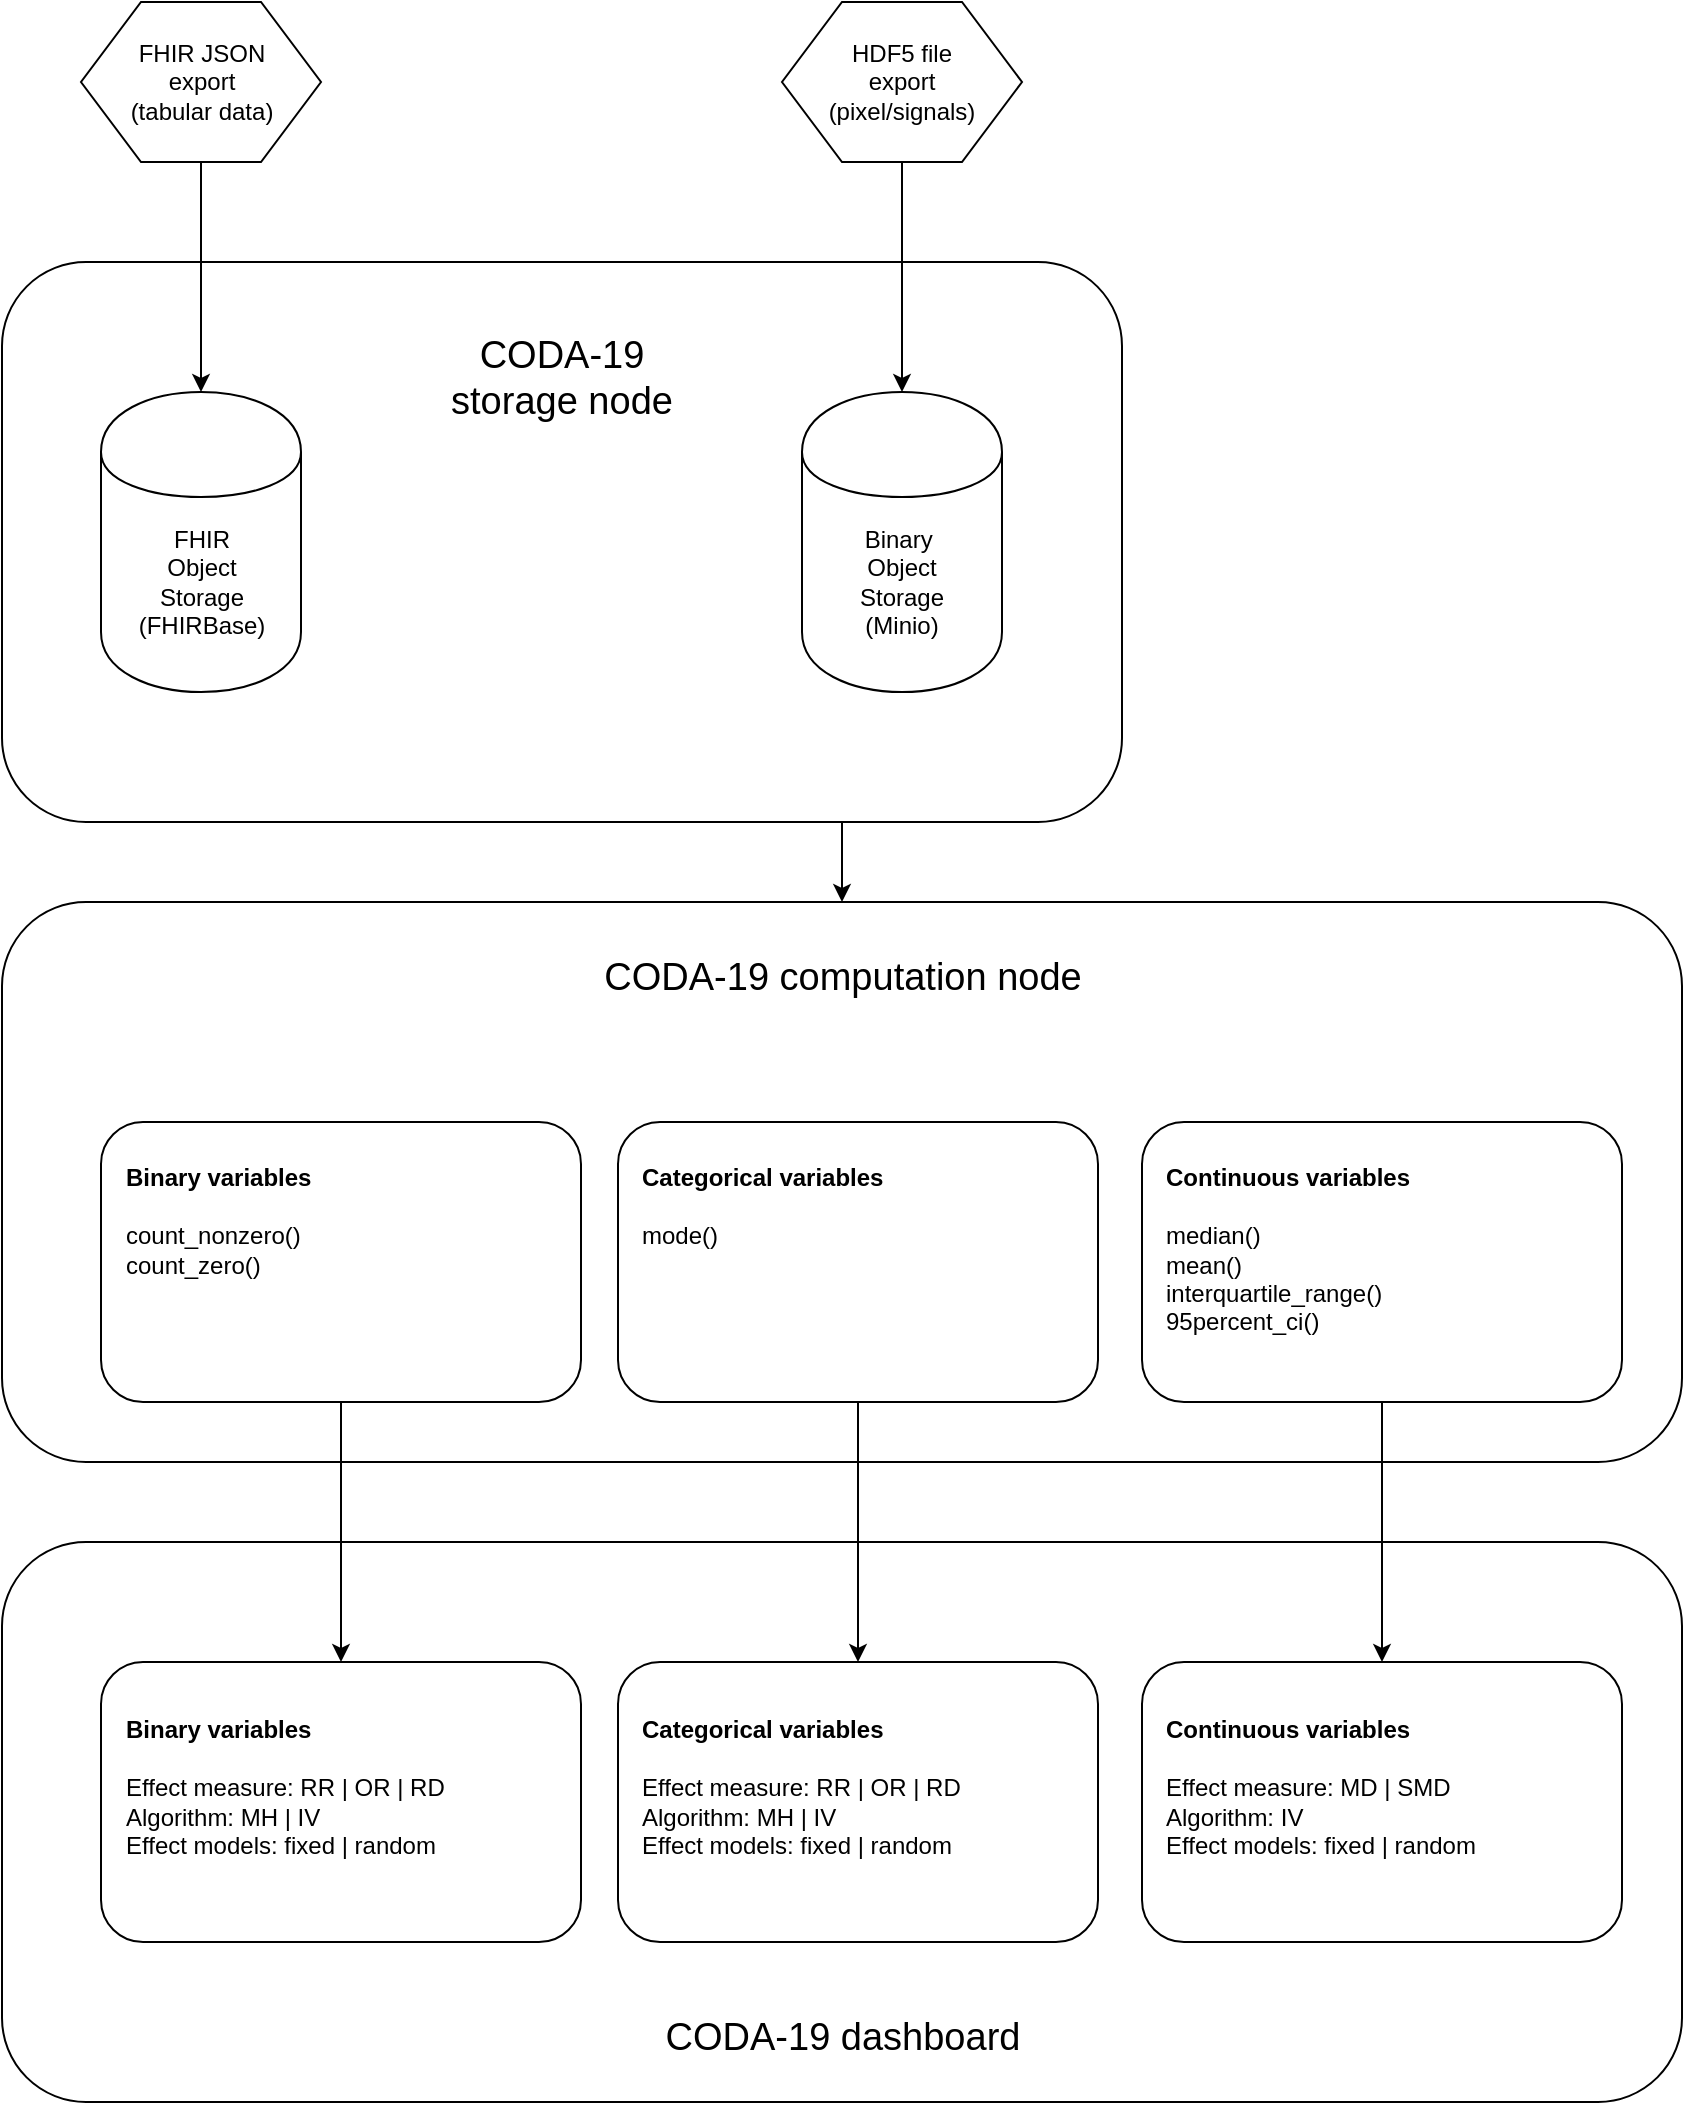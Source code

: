 <mxfile version="13.3.5" type="github">
  <diagram id="-fHXlF8OxmskdNQfDB3m" name="Page-1">
    <mxGraphModel dx="943" dy="567" grid="1" gridSize="10" guides="1" tooltips="1" connect="1" arrows="1" fold="1" page="1" pageScale="1" pageWidth="850" pageHeight="1100" math="0" shadow="0">
      <root>
        <mxCell id="0" />
        <mxCell id="1" parent="0" />
        <mxCell id="qyHEqkBaGVOl59AJigyV-27" value="" style="rounded=1;whiteSpace=wrap;html=1;" vertex="1" parent="1">
          <mxGeometry x="40" y="1000" width="840" height="280" as="geometry" />
        </mxCell>
        <mxCell id="qyHEqkBaGVOl59AJigyV-24" style="edgeStyle=orthogonalEdgeStyle;rounded=0;orthogonalLoop=1;jettySize=auto;html=1;exitX=0.75;exitY=1;exitDx=0;exitDy=0;" edge="1" parent="1" source="qyHEqkBaGVOl59AJigyV-8" target="qyHEqkBaGVOl59AJigyV-9">
          <mxGeometry relative="1" as="geometry" />
        </mxCell>
        <mxCell id="qyHEqkBaGVOl59AJigyV-8" value="" style="rounded=1;whiteSpace=wrap;html=1;" vertex="1" parent="1">
          <mxGeometry x="40" y="360" width="560" height="280" as="geometry" />
        </mxCell>
        <mxCell id="qyHEqkBaGVOl59AJigyV-1" value="FHIR&lt;br&gt;Object&lt;br&gt;Storage&lt;br&gt;(FHIRBase)" style="shape=cylinder;whiteSpace=wrap;html=1;boundedLbl=1;backgroundOutline=1;" vertex="1" parent="1">
          <mxGeometry x="89.5" y="425" width="100" height="150" as="geometry" />
        </mxCell>
        <mxCell id="qyHEqkBaGVOl59AJigyV-17" style="edgeStyle=orthogonalEdgeStyle;rounded=0;orthogonalLoop=1;jettySize=auto;html=1;exitX=0.5;exitY=1;exitDx=0;exitDy=0;" edge="1" parent="1" source="qyHEqkBaGVOl59AJigyV-4" target="qyHEqkBaGVOl59AJigyV-1">
          <mxGeometry relative="1" as="geometry" />
        </mxCell>
        <mxCell id="qyHEqkBaGVOl59AJigyV-4" value="FHIR JSON&lt;br&gt;export&lt;br&gt;(tabular data)" style="shape=hexagon;perimeter=hexagonPerimeter2;whiteSpace=wrap;html=1;" vertex="1" parent="1">
          <mxGeometry x="79.5" y="230" width="120" height="80" as="geometry" />
        </mxCell>
        <mxCell id="qyHEqkBaGVOl59AJigyV-5" value="Binary&amp;nbsp;&lt;br&gt;Object&lt;br&gt;Storage&lt;br&gt;(Minio)" style="shape=cylinder;whiteSpace=wrap;html=1;boundedLbl=1;backgroundOutline=1;" vertex="1" parent="1">
          <mxGeometry x="440" y="425" width="100" height="150" as="geometry" />
        </mxCell>
        <mxCell id="qyHEqkBaGVOl59AJigyV-9" value="" style="rounded=1;whiteSpace=wrap;html=1;" vertex="1" parent="1">
          <mxGeometry x="40" y="680" width="840" height="280" as="geometry" />
        </mxCell>
        <mxCell id="qyHEqkBaGVOl59AJigyV-33" style="edgeStyle=orthogonalEdgeStyle;rounded=0;orthogonalLoop=1;jettySize=auto;html=1;exitX=0.5;exitY=1;exitDx=0;exitDy=0;" edge="1" parent="1" source="qyHEqkBaGVOl59AJigyV-13" target="qyHEqkBaGVOl59AJigyV-31">
          <mxGeometry relative="1" as="geometry" />
        </mxCell>
        <mxCell id="qyHEqkBaGVOl59AJigyV-13" value="&lt;br&gt;&amp;nbsp; &amp;nbsp;&lt;b&gt;Binary variables&lt;br&gt;&lt;/b&gt;&lt;br&gt;&amp;nbsp; &amp;nbsp;count_nonzero()&lt;br&gt;&amp;nbsp; &amp;nbsp;count_zero()" style="rounded=1;whiteSpace=wrap;html=1;align=left;verticalAlign=top;" vertex="1" parent="1">
          <mxGeometry x="89.5" y="790" width="240" height="140" as="geometry" />
        </mxCell>
        <mxCell id="qyHEqkBaGVOl59AJigyV-19" style="edgeStyle=orthogonalEdgeStyle;rounded=0;orthogonalLoop=1;jettySize=auto;html=1;exitX=0.5;exitY=1;exitDx=0;exitDy=0;entryX=0.5;entryY=0;entryDx=0;entryDy=0;" edge="1" parent="1" source="qyHEqkBaGVOl59AJigyV-18" target="qyHEqkBaGVOl59AJigyV-5">
          <mxGeometry relative="1" as="geometry" />
        </mxCell>
        <mxCell id="qyHEqkBaGVOl59AJigyV-18" value="HDF5 file&lt;br&gt;export&lt;br&gt;(pixel/signals)" style="shape=hexagon;perimeter=hexagonPerimeter2;whiteSpace=wrap;html=1;" vertex="1" parent="1">
          <mxGeometry x="430" y="230" width="120" height="80" as="geometry" />
        </mxCell>
        <mxCell id="qyHEqkBaGVOl59AJigyV-20" value="&lt;font style=&quot;font-size: 19px&quot;&gt;CODA-19 &lt;br&gt;storage node&lt;/font&gt;" style="text;html=1;strokeColor=none;fillColor=none;align=center;verticalAlign=middle;whiteSpace=wrap;rounded=0;" vertex="1" parent="1">
          <mxGeometry x="235" y="390" width="170" height="55" as="geometry" />
        </mxCell>
        <mxCell id="qyHEqkBaGVOl59AJigyV-22" value="&lt;span style=&quot;font-size: 19px&quot;&gt;CODA-19 computation node&lt;/span&gt;" style="text;html=1;strokeColor=none;fillColor=none;align=center;verticalAlign=middle;whiteSpace=wrap;rounded=0;" vertex="1" parent="1">
          <mxGeometry x="207.5" y="690" width="505" height="55" as="geometry" />
        </mxCell>
        <mxCell id="qyHEqkBaGVOl59AJigyV-34" style="edgeStyle=orthogonalEdgeStyle;rounded=0;orthogonalLoop=1;jettySize=auto;html=1;exitX=0.5;exitY=1;exitDx=0;exitDy=0;" edge="1" parent="1" source="qyHEqkBaGVOl59AJigyV-25" target="qyHEqkBaGVOl59AJigyV-30">
          <mxGeometry relative="1" as="geometry" />
        </mxCell>
        <mxCell id="qyHEqkBaGVOl59AJigyV-25" value="&lt;b&gt;&lt;br&gt;&amp;nbsp; &amp;nbsp;Categorical variables&lt;/b&gt;&lt;br&gt;&lt;br&gt;&amp;nbsp; &amp;nbsp;mode()" style="rounded=1;whiteSpace=wrap;html=1;align=left;verticalAlign=top;" vertex="1" parent="1">
          <mxGeometry x="348" y="790" width="240" height="140" as="geometry" />
        </mxCell>
        <mxCell id="qyHEqkBaGVOl59AJigyV-35" style="edgeStyle=orthogonalEdgeStyle;rounded=0;orthogonalLoop=1;jettySize=auto;html=1;exitX=0.5;exitY=1;exitDx=0;exitDy=0;" edge="1" parent="1" source="qyHEqkBaGVOl59AJigyV-26" target="qyHEqkBaGVOl59AJigyV-32">
          <mxGeometry relative="1" as="geometry" />
        </mxCell>
        <mxCell id="qyHEqkBaGVOl59AJigyV-26" value="&lt;br&gt;&amp;nbsp;&amp;nbsp;&lt;b&gt;&amp;nbsp;Continuous variables&lt;/b&gt;&lt;br&gt;&lt;br&gt;&amp;nbsp; &amp;nbsp;median()&lt;br&gt;&amp;nbsp; &amp;nbsp;mean()&lt;br&gt;&amp;nbsp; &amp;nbsp;interquartile_range()&lt;br&gt;&amp;nbsp; &amp;nbsp;95percent_ci()" style="rounded=1;whiteSpace=wrap;html=1;align=left;verticalAlign=top;" vertex="1" parent="1">
          <mxGeometry x="610" y="790" width="240" height="140" as="geometry" />
        </mxCell>
        <mxCell id="qyHEqkBaGVOl59AJigyV-29" value="&lt;span style=&quot;font-size: 19px&quot;&gt;CODA-19 dashboard&lt;/span&gt;" style="text;html=1;strokeColor=none;fillColor=none;align=center;verticalAlign=middle;whiteSpace=wrap;rounded=0;" vertex="1" parent="1">
          <mxGeometry x="207.5" y="1220" width="505" height="55" as="geometry" />
        </mxCell>
        <mxCell id="qyHEqkBaGVOl59AJigyV-30" value="&amp;nbsp; &amp;nbsp;&lt;b&gt;Categorical variables&lt;br&gt;&lt;/b&gt;&amp;nbsp; &amp;nbsp;&lt;br&gt;&amp;nbsp; &amp;nbsp;Effect measure: RR | OR | RD&lt;br&gt;&amp;nbsp; &amp;nbsp;Algorithm: MH | IV&lt;br&gt;&amp;nbsp; &amp;nbsp;Effect models: fixed | random&amp;nbsp;&lt;br&gt;&lt;br&gt;" style="rounded=1;whiteSpace=wrap;html=1;align=left;" vertex="1" parent="1">
          <mxGeometry x="348" y="1060" width="240" height="140" as="geometry" />
        </mxCell>
        <mxCell id="qyHEqkBaGVOl59AJigyV-31" value="&amp;nbsp; &amp;nbsp;&lt;b&gt;Binary variables&lt;br&gt;&lt;/b&gt;&lt;br&gt;&amp;nbsp; &amp;nbsp;Effect measure: RR | OR | RD&lt;br&gt;&amp;nbsp; &amp;nbsp;Algorithm: MH | IV&amp;nbsp;&lt;br&gt;&amp;nbsp; &amp;nbsp;Effect models: fixed | random&amp;nbsp;&lt;br&gt;&lt;br&gt;" style="rounded=1;whiteSpace=wrap;html=1;align=left;" vertex="1" parent="1">
          <mxGeometry x="89.5" y="1060" width="240" height="140" as="geometry" />
        </mxCell>
        <mxCell id="qyHEqkBaGVOl59AJigyV-32" value="&amp;nbsp; &amp;nbsp;&lt;b&gt;Continuous variables&lt;br&gt;&lt;/b&gt;&lt;br&gt;&amp;nbsp; &amp;nbsp;Effect measure: MD | SMD&lt;br&gt;&amp;nbsp; &amp;nbsp;Algorithm: IV&lt;br&gt;&amp;nbsp; &amp;nbsp;Effect models: fixed | random&amp;nbsp;&lt;br&gt;&lt;br&gt;" style="rounded=1;whiteSpace=wrap;html=1;align=left;" vertex="1" parent="1">
          <mxGeometry x="610" y="1060" width="240" height="140" as="geometry" />
        </mxCell>
      </root>
    </mxGraphModel>
  </diagram>
</mxfile>
